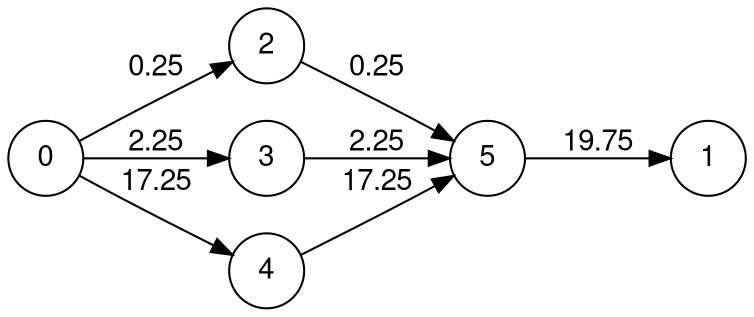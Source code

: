 digraph outgraph {
		fontname="Helvetica,Arial,sans-serif"
		node [fontname="Helvetica,Arial,sans-serif"]
		edge [fontname="Helvetica,Arial,sans-serif"]
		rankdir=LR;
		node [shape = circle]; 0 1 2 3 4 5
	2 -> 5 [label = "0.25"];
	3 -> 5 [label = "2.25"];
	4 -> 5 [label = "17.25"];
	5 -> 1 [label = "19.75"];
	0 -> 2 [label = "0.25"];
	0 -> 3 [label = "2.25"];
	0 -> 4 [label = "17.25"];
}
